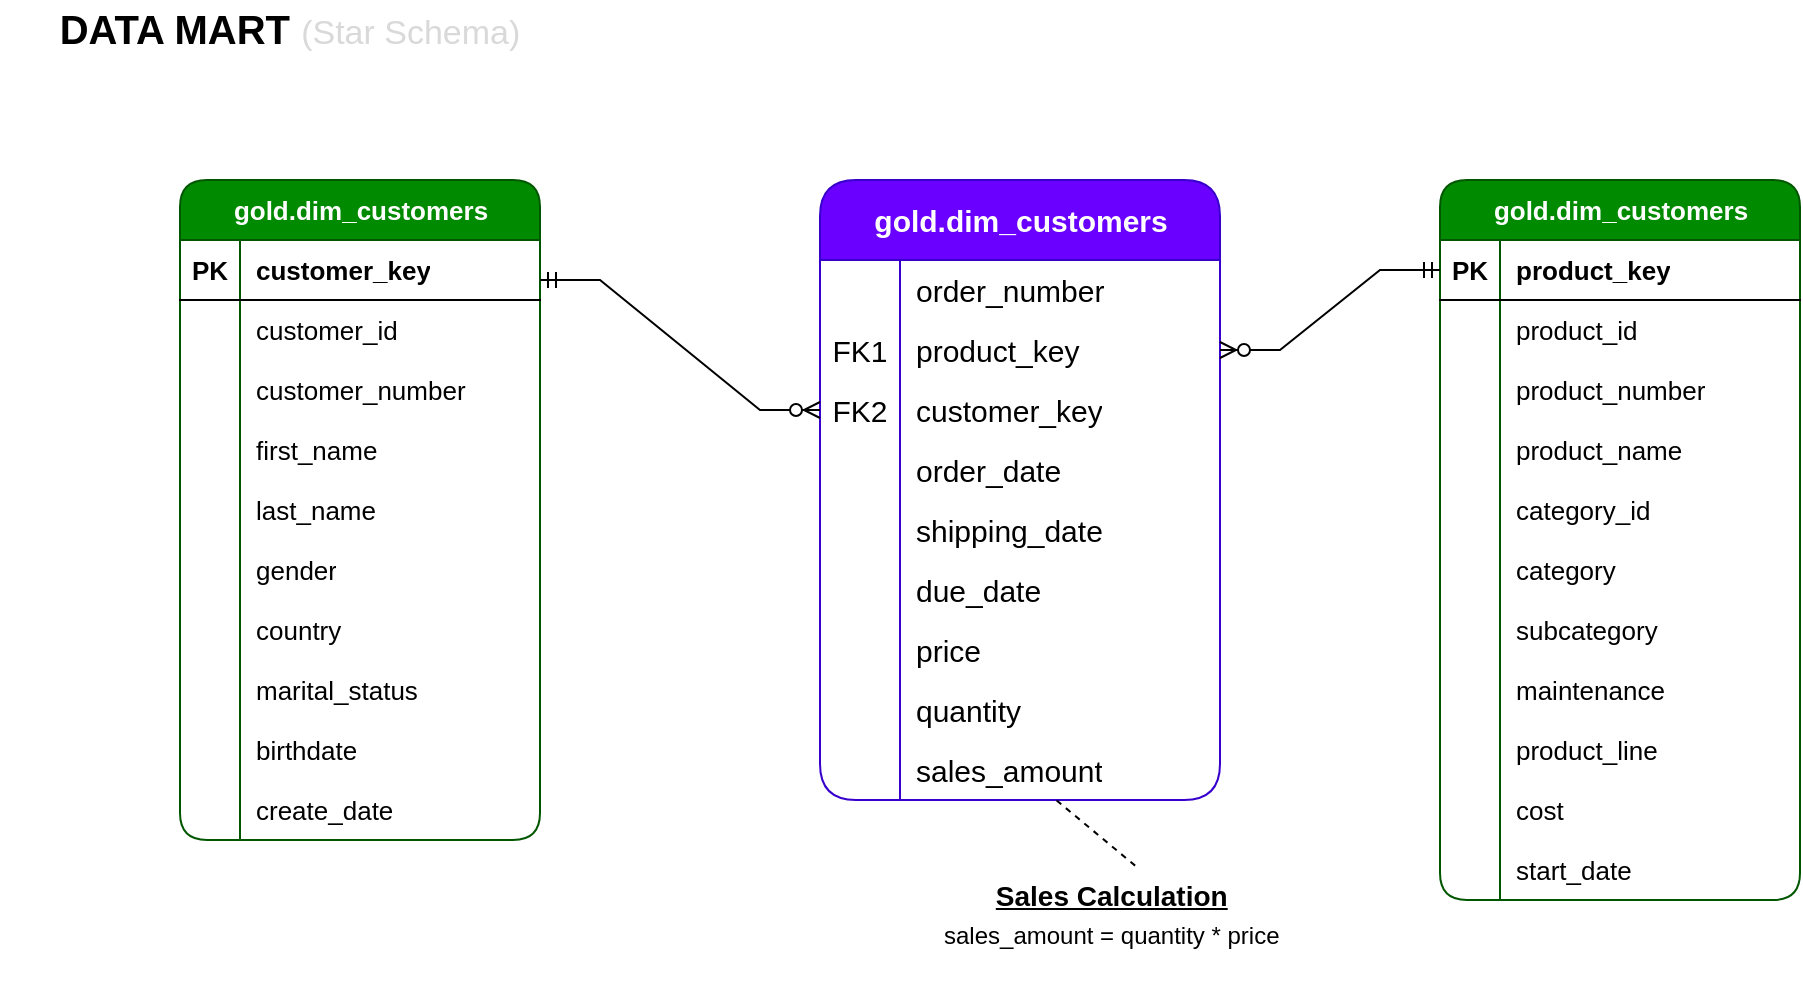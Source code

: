 <mxfile version="27.0.9">
  <diagram name="Page-1" id="4ltN1VghpsJPTCC3ybDX">
    <mxGraphModel dx="2142" dy="674" grid="1" gridSize="10" guides="1" tooltips="1" connect="1" arrows="1" fold="1" page="1" pageScale="1" pageWidth="1100" pageHeight="850" math="0" shadow="0">
      <root>
        <mxCell id="0" />
        <mxCell id="1" parent="0" />
        <mxCell id="SXMQUZWMTE6dqgUkusqa-2" value="&lt;b&gt;DATA MART&lt;/b&gt; &lt;font style=&quot;font-size: 17px; color: rgb(217, 217, 217);&quot;&gt;(Star Schema)&lt;/font&gt;" style="text;html=1;align=center;verticalAlign=middle;whiteSpace=wrap;rounded=0;fontSize=20;" vertex="1" parent="1">
          <mxGeometry x="-20" y="20" width="290" height="30" as="geometry" />
        </mxCell>
        <mxCell id="SXMQUZWMTE6dqgUkusqa-44" value="gold.dim_customers" style="shape=table;startSize=30;container=1;collapsible=1;childLayout=tableLayout;fixedRows=1;rowLines=0;fontStyle=1;align=center;resizeLast=1;html=1;rounded=1;shadow=0;fillColor=#008a00;fontColor=#ffffff;strokeColor=#005700;fontSize=13;" vertex="1" parent="1">
          <mxGeometry x="70" y="110" width="180" height="330" as="geometry" />
        </mxCell>
        <mxCell id="SXMQUZWMTE6dqgUkusqa-45" value="" style="shape=tableRow;horizontal=0;startSize=0;swimlaneHead=0;swimlaneBody=0;fillColor=none;collapsible=0;dropTarget=0;points=[[0,0.5],[1,0.5]];portConstraint=eastwest;top=0;left=0;right=0;bottom=1;fontSize=13;" vertex="1" parent="SXMQUZWMTE6dqgUkusqa-44">
          <mxGeometry y="30" width="180" height="30" as="geometry" />
        </mxCell>
        <mxCell id="SXMQUZWMTE6dqgUkusqa-46" value="PK" style="shape=partialRectangle;connectable=0;fillColor=none;top=0;left=0;bottom=0;right=0;fontStyle=1;overflow=hidden;whiteSpace=wrap;html=1;fontSize=13;" vertex="1" parent="SXMQUZWMTE6dqgUkusqa-45">
          <mxGeometry width="30" height="30" as="geometry">
            <mxRectangle width="30" height="30" as="alternateBounds" />
          </mxGeometry>
        </mxCell>
        <mxCell id="SXMQUZWMTE6dqgUkusqa-47" value="customer_key" style="shape=partialRectangle;connectable=0;fillColor=none;top=0;left=0;bottom=0;right=0;align=left;spacingLeft=6;fontStyle=1;overflow=hidden;whiteSpace=wrap;html=1;fontSize=13;" vertex="1" parent="SXMQUZWMTE6dqgUkusqa-45">
          <mxGeometry x="30" width="150" height="30" as="geometry">
            <mxRectangle width="150" height="30" as="alternateBounds" />
          </mxGeometry>
        </mxCell>
        <mxCell id="SXMQUZWMTE6dqgUkusqa-48" value="" style="shape=tableRow;horizontal=0;startSize=0;swimlaneHead=0;swimlaneBody=0;fillColor=none;collapsible=0;dropTarget=0;points=[[0,0.5],[1,0.5]];portConstraint=eastwest;top=0;left=0;right=0;bottom=0;fontSize=13;" vertex="1" parent="SXMQUZWMTE6dqgUkusqa-44">
          <mxGeometry y="60" width="180" height="30" as="geometry" />
        </mxCell>
        <mxCell id="SXMQUZWMTE6dqgUkusqa-49" value="" style="shape=partialRectangle;connectable=0;fillColor=none;top=0;left=0;bottom=0;right=0;editable=1;overflow=hidden;whiteSpace=wrap;html=1;fontSize=13;" vertex="1" parent="SXMQUZWMTE6dqgUkusqa-48">
          <mxGeometry width="30" height="30" as="geometry">
            <mxRectangle width="30" height="30" as="alternateBounds" />
          </mxGeometry>
        </mxCell>
        <mxCell id="SXMQUZWMTE6dqgUkusqa-50" value="customer_id" style="shape=partialRectangle;connectable=0;fillColor=none;top=0;left=0;bottom=0;right=0;align=left;spacingLeft=6;overflow=hidden;whiteSpace=wrap;html=1;fontSize=13;" vertex="1" parent="SXMQUZWMTE6dqgUkusqa-48">
          <mxGeometry x="30" width="150" height="30" as="geometry">
            <mxRectangle width="150" height="30" as="alternateBounds" />
          </mxGeometry>
        </mxCell>
        <mxCell id="SXMQUZWMTE6dqgUkusqa-51" value="" style="shape=tableRow;horizontal=0;startSize=0;swimlaneHead=0;swimlaneBody=0;fillColor=none;collapsible=0;dropTarget=0;points=[[0,0.5],[1,0.5]];portConstraint=eastwest;top=0;left=0;right=0;bottom=0;fontSize=13;" vertex="1" parent="SXMQUZWMTE6dqgUkusqa-44">
          <mxGeometry y="90" width="180" height="30" as="geometry" />
        </mxCell>
        <mxCell id="SXMQUZWMTE6dqgUkusqa-52" value="" style="shape=partialRectangle;connectable=0;fillColor=none;top=0;left=0;bottom=0;right=0;editable=1;overflow=hidden;whiteSpace=wrap;html=1;fontSize=13;" vertex="1" parent="SXMQUZWMTE6dqgUkusqa-51">
          <mxGeometry width="30" height="30" as="geometry">
            <mxRectangle width="30" height="30" as="alternateBounds" />
          </mxGeometry>
        </mxCell>
        <mxCell id="SXMQUZWMTE6dqgUkusqa-53" value="customer_number" style="shape=partialRectangle;connectable=0;fillColor=none;top=0;left=0;bottom=0;right=0;align=left;spacingLeft=6;overflow=hidden;whiteSpace=wrap;html=1;fontSize=13;" vertex="1" parent="SXMQUZWMTE6dqgUkusqa-51">
          <mxGeometry x="30" width="150" height="30" as="geometry">
            <mxRectangle width="150" height="30" as="alternateBounds" />
          </mxGeometry>
        </mxCell>
        <mxCell id="SXMQUZWMTE6dqgUkusqa-54" value="" style="shape=tableRow;horizontal=0;startSize=0;swimlaneHead=0;swimlaneBody=0;fillColor=none;collapsible=0;dropTarget=0;points=[[0,0.5],[1,0.5]];portConstraint=eastwest;top=0;left=0;right=0;bottom=0;fontSize=13;" vertex="1" parent="SXMQUZWMTE6dqgUkusqa-44">
          <mxGeometry y="120" width="180" height="30" as="geometry" />
        </mxCell>
        <mxCell id="SXMQUZWMTE6dqgUkusqa-55" value="" style="shape=partialRectangle;connectable=0;fillColor=none;top=0;left=0;bottom=0;right=0;editable=1;overflow=hidden;whiteSpace=wrap;html=1;fontSize=13;" vertex="1" parent="SXMQUZWMTE6dqgUkusqa-54">
          <mxGeometry width="30" height="30" as="geometry">
            <mxRectangle width="30" height="30" as="alternateBounds" />
          </mxGeometry>
        </mxCell>
        <mxCell id="SXMQUZWMTE6dqgUkusqa-56" value="first_name" style="shape=partialRectangle;connectable=0;fillColor=none;top=0;left=0;bottom=0;right=0;align=left;spacingLeft=6;overflow=hidden;whiteSpace=wrap;html=1;fontSize=13;" vertex="1" parent="SXMQUZWMTE6dqgUkusqa-54">
          <mxGeometry x="30" width="150" height="30" as="geometry">
            <mxRectangle width="150" height="30" as="alternateBounds" />
          </mxGeometry>
        </mxCell>
        <mxCell id="SXMQUZWMTE6dqgUkusqa-83" value="" style="shape=tableRow;horizontal=0;startSize=0;swimlaneHead=0;swimlaneBody=0;fillColor=none;collapsible=0;dropTarget=0;points=[[0,0.5],[1,0.5]];portConstraint=eastwest;top=0;left=0;right=0;bottom=0;fontSize=13;" vertex="1" parent="SXMQUZWMTE6dqgUkusqa-44">
          <mxGeometry y="150" width="180" height="30" as="geometry" />
        </mxCell>
        <mxCell id="SXMQUZWMTE6dqgUkusqa-84" value="" style="shape=partialRectangle;connectable=0;fillColor=none;top=0;left=0;bottom=0;right=0;editable=1;overflow=hidden;whiteSpace=wrap;html=1;fontSize=13;" vertex="1" parent="SXMQUZWMTE6dqgUkusqa-83">
          <mxGeometry width="30" height="30" as="geometry">
            <mxRectangle width="30" height="30" as="alternateBounds" />
          </mxGeometry>
        </mxCell>
        <mxCell id="SXMQUZWMTE6dqgUkusqa-85" value="last_name" style="shape=partialRectangle;connectable=0;fillColor=none;top=0;left=0;bottom=0;right=0;align=left;spacingLeft=6;overflow=hidden;whiteSpace=wrap;html=1;fontSize=13;" vertex="1" parent="SXMQUZWMTE6dqgUkusqa-83">
          <mxGeometry x="30" width="150" height="30" as="geometry">
            <mxRectangle width="150" height="30" as="alternateBounds" />
          </mxGeometry>
        </mxCell>
        <mxCell id="SXMQUZWMTE6dqgUkusqa-86" value="" style="shape=tableRow;horizontal=0;startSize=0;swimlaneHead=0;swimlaneBody=0;fillColor=none;collapsible=0;dropTarget=0;points=[[0,0.5],[1,0.5]];portConstraint=eastwest;top=0;left=0;right=0;bottom=0;fontSize=13;" vertex="1" parent="SXMQUZWMTE6dqgUkusqa-44">
          <mxGeometry y="180" width="180" height="30" as="geometry" />
        </mxCell>
        <mxCell id="SXMQUZWMTE6dqgUkusqa-87" value="" style="shape=partialRectangle;connectable=0;fillColor=none;top=0;left=0;bottom=0;right=0;editable=1;overflow=hidden;whiteSpace=wrap;html=1;fontSize=13;" vertex="1" parent="SXMQUZWMTE6dqgUkusqa-86">
          <mxGeometry width="30" height="30" as="geometry">
            <mxRectangle width="30" height="30" as="alternateBounds" />
          </mxGeometry>
        </mxCell>
        <mxCell id="SXMQUZWMTE6dqgUkusqa-88" value="gender" style="shape=partialRectangle;connectable=0;fillColor=none;top=0;left=0;bottom=0;right=0;align=left;spacingLeft=6;overflow=hidden;whiteSpace=wrap;html=1;fontSize=13;" vertex="1" parent="SXMQUZWMTE6dqgUkusqa-86">
          <mxGeometry x="30" width="150" height="30" as="geometry">
            <mxRectangle width="150" height="30" as="alternateBounds" />
          </mxGeometry>
        </mxCell>
        <mxCell id="SXMQUZWMTE6dqgUkusqa-89" value="" style="shape=tableRow;horizontal=0;startSize=0;swimlaneHead=0;swimlaneBody=0;fillColor=none;collapsible=0;dropTarget=0;points=[[0,0.5],[1,0.5]];portConstraint=eastwest;top=0;left=0;right=0;bottom=0;fontSize=13;" vertex="1" parent="SXMQUZWMTE6dqgUkusqa-44">
          <mxGeometry y="210" width="180" height="30" as="geometry" />
        </mxCell>
        <mxCell id="SXMQUZWMTE6dqgUkusqa-90" value="" style="shape=partialRectangle;connectable=0;fillColor=none;top=0;left=0;bottom=0;right=0;editable=1;overflow=hidden;whiteSpace=wrap;html=1;fontSize=13;" vertex="1" parent="SXMQUZWMTE6dqgUkusqa-89">
          <mxGeometry width="30" height="30" as="geometry">
            <mxRectangle width="30" height="30" as="alternateBounds" />
          </mxGeometry>
        </mxCell>
        <mxCell id="SXMQUZWMTE6dqgUkusqa-91" value="country" style="shape=partialRectangle;connectable=0;fillColor=none;top=0;left=0;bottom=0;right=0;align=left;spacingLeft=6;overflow=hidden;whiteSpace=wrap;html=1;fontSize=13;" vertex="1" parent="SXMQUZWMTE6dqgUkusqa-89">
          <mxGeometry x="30" width="150" height="30" as="geometry">
            <mxRectangle width="150" height="30" as="alternateBounds" />
          </mxGeometry>
        </mxCell>
        <mxCell id="SXMQUZWMTE6dqgUkusqa-92" value="" style="shape=tableRow;horizontal=0;startSize=0;swimlaneHead=0;swimlaneBody=0;fillColor=none;collapsible=0;dropTarget=0;points=[[0,0.5],[1,0.5]];portConstraint=eastwest;top=0;left=0;right=0;bottom=0;fontSize=13;" vertex="1" parent="SXMQUZWMTE6dqgUkusqa-44">
          <mxGeometry y="240" width="180" height="30" as="geometry" />
        </mxCell>
        <mxCell id="SXMQUZWMTE6dqgUkusqa-93" value="" style="shape=partialRectangle;connectable=0;fillColor=none;top=0;left=0;bottom=0;right=0;editable=1;overflow=hidden;whiteSpace=wrap;html=1;fontSize=13;" vertex="1" parent="SXMQUZWMTE6dqgUkusqa-92">
          <mxGeometry width="30" height="30" as="geometry">
            <mxRectangle width="30" height="30" as="alternateBounds" />
          </mxGeometry>
        </mxCell>
        <mxCell id="SXMQUZWMTE6dqgUkusqa-94" value="marital_status" style="shape=partialRectangle;connectable=0;fillColor=none;top=0;left=0;bottom=0;right=0;align=left;spacingLeft=6;overflow=hidden;whiteSpace=wrap;html=1;fontSize=13;" vertex="1" parent="SXMQUZWMTE6dqgUkusqa-92">
          <mxGeometry x="30" width="150" height="30" as="geometry">
            <mxRectangle width="150" height="30" as="alternateBounds" />
          </mxGeometry>
        </mxCell>
        <mxCell id="SXMQUZWMTE6dqgUkusqa-95" value="" style="shape=tableRow;horizontal=0;startSize=0;swimlaneHead=0;swimlaneBody=0;fillColor=none;collapsible=0;dropTarget=0;points=[[0,0.5],[1,0.5]];portConstraint=eastwest;top=0;left=0;right=0;bottom=0;fontSize=13;" vertex="1" parent="SXMQUZWMTE6dqgUkusqa-44">
          <mxGeometry y="270" width="180" height="30" as="geometry" />
        </mxCell>
        <mxCell id="SXMQUZWMTE6dqgUkusqa-96" value="" style="shape=partialRectangle;connectable=0;fillColor=none;top=0;left=0;bottom=0;right=0;editable=1;overflow=hidden;whiteSpace=wrap;html=1;fontSize=13;" vertex="1" parent="SXMQUZWMTE6dqgUkusqa-95">
          <mxGeometry width="30" height="30" as="geometry">
            <mxRectangle width="30" height="30" as="alternateBounds" />
          </mxGeometry>
        </mxCell>
        <mxCell id="SXMQUZWMTE6dqgUkusqa-97" value="birthdate" style="shape=partialRectangle;connectable=0;fillColor=none;top=0;left=0;bottom=0;right=0;align=left;spacingLeft=6;overflow=hidden;whiteSpace=wrap;html=1;fontSize=13;" vertex="1" parent="SXMQUZWMTE6dqgUkusqa-95">
          <mxGeometry x="30" width="150" height="30" as="geometry">
            <mxRectangle width="150" height="30" as="alternateBounds" />
          </mxGeometry>
        </mxCell>
        <mxCell id="SXMQUZWMTE6dqgUkusqa-98" value="" style="shape=tableRow;horizontal=0;startSize=0;swimlaneHead=0;swimlaneBody=0;fillColor=none;collapsible=0;dropTarget=0;points=[[0,0.5],[1,0.5]];portConstraint=eastwest;top=0;left=0;right=0;bottom=0;fontSize=13;" vertex="1" parent="SXMQUZWMTE6dqgUkusqa-44">
          <mxGeometry y="300" width="180" height="30" as="geometry" />
        </mxCell>
        <mxCell id="SXMQUZWMTE6dqgUkusqa-99" value="" style="shape=partialRectangle;connectable=0;fillColor=none;top=0;left=0;bottom=0;right=0;editable=1;overflow=hidden;whiteSpace=wrap;html=1;fontSize=13;" vertex="1" parent="SXMQUZWMTE6dqgUkusqa-98">
          <mxGeometry width="30" height="30" as="geometry">
            <mxRectangle width="30" height="30" as="alternateBounds" />
          </mxGeometry>
        </mxCell>
        <mxCell id="SXMQUZWMTE6dqgUkusqa-100" value="create_date" style="shape=partialRectangle;connectable=0;fillColor=none;top=0;left=0;bottom=0;right=0;align=left;spacingLeft=6;overflow=hidden;whiteSpace=wrap;html=1;fontSize=13;" vertex="1" parent="SXMQUZWMTE6dqgUkusqa-98">
          <mxGeometry x="30" width="150" height="30" as="geometry">
            <mxRectangle width="150" height="30" as="alternateBounds" />
          </mxGeometry>
        </mxCell>
        <mxCell id="SXMQUZWMTE6dqgUkusqa-135" value="gold.dim_customers" style="shape=table;startSize=40;container=1;collapsible=1;childLayout=tableLayout;fixedRows=1;rowLines=0;fontStyle=1;align=center;resizeLast=1;html=1;rounded=1;shadow=0;fillColor=#6a00ff;fontColor=#ffffff;strokeColor=#3700CC;fontSize=15;" vertex="1" parent="1">
          <mxGeometry x="390" y="110" width="200" height="310" as="geometry" />
        </mxCell>
        <mxCell id="SXMQUZWMTE6dqgUkusqa-139" value="" style="shape=tableRow;horizontal=0;startSize=0;swimlaneHead=0;swimlaneBody=0;fillColor=none;collapsible=0;dropTarget=0;points=[[0,0.5],[1,0.5]];portConstraint=eastwest;top=0;left=0;right=0;bottom=0;fontSize=15;" vertex="1" parent="SXMQUZWMTE6dqgUkusqa-135">
          <mxGeometry y="40" width="200" height="30" as="geometry" />
        </mxCell>
        <mxCell id="SXMQUZWMTE6dqgUkusqa-140" value="" style="shape=partialRectangle;connectable=0;fillColor=none;top=0;left=0;bottom=0;right=0;editable=1;overflow=hidden;whiteSpace=wrap;html=1;fontSize=15;" vertex="1" parent="SXMQUZWMTE6dqgUkusqa-139">
          <mxGeometry width="40" height="30" as="geometry">
            <mxRectangle width="40" height="30" as="alternateBounds" />
          </mxGeometry>
        </mxCell>
        <mxCell id="SXMQUZWMTE6dqgUkusqa-141" value="order_number" style="shape=partialRectangle;connectable=0;fillColor=none;top=0;left=0;bottom=0;right=0;align=left;spacingLeft=6;overflow=hidden;whiteSpace=wrap;html=1;fontSize=15;" vertex="1" parent="SXMQUZWMTE6dqgUkusqa-139">
          <mxGeometry x="40" width="160" height="30" as="geometry">
            <mxRectangle width="160" height="30" as="alternateBounds" />
          </mxGeometry>
        </mxCell>
        <mxCell id="SXMQUZWMTE6dqgUkusqa-142" value="" style="shape=tableRow;horizontal=0;startSize=0;swimlaneHead=0;swimlaneBody=0;fillColor=none;collapsible=0;dropTarget=0;points=[[0,0.5],[1,0.5]];portConstraint=eastwest;top=0;left=0;right=0;bottom=0;fontSize=15;" vertex="1" parent="SXMQUZWMTE6dqgUkusqa-135">
          <mxGeometry y="70" width="200" height="30" as="geometry" />
        </mxCell>
        <mxCell id="SXMQUZWMTE6dqgUkusqa-143" value="FK1" style="shape=partialRectangle;connectable=0;fillColor=none;top=0;left=0;bottom=0;right=0;editable=1;overflow=hidden;whiteSpace=wrap;html=1;fontSize=15;" vertex="1" parent="SXMQUZWMTE6dqgUkusqa-142">
          <mxGeometry width="40" height="30" as="geometry">
            <mxRectangle width="40" height="30" as="alternateBounds" />
          </mxGeometry>
        </mxCell>
        <mxCell id="SXMQUZWMTE6dqgUkusqa-144" value="product_key" style="shape=partialRectangle;connectable=0;fillColor=none;top=0;left=0;bottom=0;right=0;align=left;spacingLeft=6;overflow=hidden;whiteSpace=wrap;html=1;fontSize=15;" vertex="1" parent="SXMQUZWMTE6dqgUkusqa-142">
          <mxGeometry x="40" width="160" height="30" as="geometry">
            <mxRectangle width="160" height="30" as="alternateBounds" />
          </mxGeometry>
        </mxCell>
        <mxCell id="SXMQUZWMTE6dqgUkusqa-145" value="" style="shape=tableRow;horizontal=0;startSize=0;swimlaneHead=0;swimlaneBody=0;fillColor=none;collapsible=0;dropTarget=0;points=[[0,0.5],[1,0.5]];portConstraint=eastwest;top=0;left=0;right=0;bottom=0;fontSize=15;" vertex="1" parent="SXMQUZWMTE6dqgUkusqa-135">
          <mxGeometry y="100" width="200" height="30" as="geometry" />
        </mxCell>
        <mxCell id="SXMQUZWMTE6dqgUkusqa-146" value="FK2" style="shape=partialRectangle;connectable=0;fillColor=none;top=0;left=0;bottom=0;right=0;editable=1;overflow=hidden;whiteSpace=wrap;html=1;fontSize=15;" vertex="1" parent="SXMQUZWMTE6dqgUkusqa-145">
          <mxGeometry width="40" height="30" as="geometry">
            <mxRectangle width="40" height="30" as="alternateBounds" />
          </mxGeometry>
        </mxCell>
        <mxCell id="SXMQUZWMTE6dqgUkusqa-147" value="customer_key" style="shape=partialRectangle;connectable=0;fillColor=none;top=0;left=0;bottom=0;right=0;align=left;spacingLeft=6;overflow=hidden;whiteSpace=wrap;html=1;fontSize=15;" vertex="1" parent="SXMQUZWMTE6dqgUkusqa-145">
          <mxGeometry x="40" width="160" height="30" as="geometry">
            <mxRectangle width="160" height="30" as="alternateBounds" />
          </mxGeometry>
        </mxCell>
        <mxCell id="SXMQUZWMTE6dqgUkusqa-148" value="" style="shape=tableRow;horizontal=0;startSize=0;swimlaneHead=0;swimlaneBody=0;fillColor=none;collapsible=0;dropTarget=0;points=[[0,0.5],[1,0.5]];portConstraint=eastwest;top=0;left=0;right=0;bottom=0;fontSize=15;" vertex="1" parent="SXMQUZWMTE6dqgUkusqa-135">
          <mxGeometry y="130" width="200" height="30" as="geometry" />
        </mxCell>
        <mxCell id="SXMQUZWMTE6dqgUkusqa-149" value="" style="shape=partialRectangle;connectable=0;fillColor=none;top=0;left=0;bottom=0;right=0;editable=1;overflow=hidden;whiteSpace=wrap;html=1;fontSize=15;" vertex="1" parent="SXMQUZWMTE6dqgUkusqa-148">
          <mxGeometry width="40" height="30" as="geometry">
            <mxRectangle width="40" height="30" as="alternateBounds" />
          </mxGeometry>
        </mxCell>
        <mxCell id="SXMQUZWMTE6dqgUkusqa-150" value="order_date" style="shape=partialRectangle;connectable=0;fillColor=none;top=0;left=0;bottom=0;right=0;align=left;spacingLeft=6;overflow=hidden;whiteSpace=wrap;html=1;fontSize=15;" vertex="1" parent="SXMQUZWMTE6dqgUkusqa-148">
          <mxGeometry x="40" width="160" height="30" as="geometry">
            <mxRectangle width="160" height="30" as="alternateBounds" />
          </mxGeometry>
        </mxCell>
        <mxCell id="SXMQUZWMTE6dqgUkusqa-151" value="" style="shape=tableRow;horizontal=0;startSize=0;swimlaneHead=0;swimlaneBody=0;fillColor=none;collapsible=0;dropTarget=0;points=[[0,0.5],[1,0.5]];portConstraint=eastwest;top=0;left=0;right=0;bottom=0;fontSize=15;" vertex="1" parent="SXMQUZWMTE6dqgUkusqa-135">
          <mxGeometry y="160" width="200" height="30" as="geometry" />
        </mxCell>
        <mxCell id="SXMQUZWMTE6dqgUkusqa-152" value="" style="shape=partialRectangle;connectable=0;fillColor=none;top=0;left=0;bottom=0;right=0;editable=1;overflow=hidden;whiteSpace=wrap;html=1;fontSize=15;" vertex="1" parent="SXMQUZWMTE6dqgUkusqa-151">
          <mxGeometry width="40" height="30" as="geometry">
            <mxRectangle width="40" height="30" as="alternateBounds" />
          </mxGeometry>
        </mxCell>
        <mxCell id="SXMQUZWMTE6dqgUkusqa-153" value="shipping_date" style="shape=partialRectangle;connectable=0;fillColor=none;top=0;left=0;bottom=0;right=0;align=left;spacingLeft=6;overflow=hidden;whiteSpace=wrap;html=1;fontSize=15;" vertex="1" parent="SXMQUZWMTE6dqgUkusqa-151">
          <mxGeometry x="40" width="160" height="30" as="geometry">
            <mxRectangle width="160" height="30" as="alternateBounds" />
          </mxGeometry>
        </mxCell>
        <mxCell id="SXMQUZWMTE6dqgUkusqa-154" value="" style="shape=tableRow;horizontal=0;startSize=0;swimlaneHead=0;swimlaneBody=0;fillColor=none;collapsible=0;dropTarget=0;points=[[0,0.5],[1,0.5]];portConstraint=eastwest;top=0;left=0;right=0;bottom=0;fontSize=15;" vertex="1" parent="SXMQUZWMTE6dqgUkusqa-135">
          <mxGeometry y="190" width="200" height="30" as="geometry" />
        </mxCell>
        <mxCell id="SXMQUZWMTE6dqgUkusqa-155" value="" style="shape=partialRectangle;connectable=0;fillColor=none;top=0;left=0;bottom=0;right=0;editable=1;overflow=hidden;whiteSpace=wrap;html=1;fontSize=15;" vertex="1" parent="SXMQUZWMTE6dqgUkusqa-154">
          <mxGeometry width="40" height="30" as="geometry">
            <mxRectangle width="40" height="30" as="alternateBounds" />
          </mxGeometry>
        </mxCell>
        <mxCell id="SXMQUZWMTE6dqgUkusqa-156" value="due_date" style="shape=partialRectangle;connectable=0;fillColor=none;top=0;left=0;bottom=0;right=0;align=left;spacingLeft=6;overflow=hidden;whiteSpace=wrap;html=1;fontSize=15;" vertex="1" parent="SXMQUZWMTE6dqgUkusqa-154">
          <mxGeometry x="40" width="160" height="30" as="geometry">
            <mxRectangle width="160" height="30" as="alternateBounds" />
          </mxGeometry>
        </mxCell>
        <mxCell id="SXMQUZWMTE6dqgUkusqa-157" value="" style="shape=tableRow;horizontal=0;startSize=0;swimlaneHead=0;swimlaneBody=0;fillColor=none;collapsible=0;dropTarget=0;points=[[0,0.5],[1,0.5]];portConstraint=eastwest;top=0;left=0;right=0;bottom=0;fontSize=15;" vertex="1" parent="SXMQUZWMTE6dqgUkusqa-135">
          <mxGeometry y="220" width="200" height="30" as="geometry" />
        </mxCell>
        <mxCell id="SXMQUZWMTE6dqgUkusqa-158" value="" style="shape=partialRectangle;connectable=0;fillColor=none;top=0;left=0;bottom=0;right=0;editable=1;overflow=hidden;whiteSpace=wrap;html=1;fontSize=15;" vertex="1" parent="SXMQUZWMTE6dqgUkusqa-157">
          <mxGeometry width="40" height="30" as="geometry">
            <mxRectangle width="40" height="30" as="alternateBounds" />
          </mxGeometry>
        </mxCell>
        <mxCell id="SXMQUZWMTE6dqgUkusqa-159" value="price" style="shape=partialRectangle;connectable=0;fillColor=none;top=0;left=0;bottom=0;right=0;align=left;spacingLeft=6;overflow=hidden;whiteSpace=wrap;html=1;fontSize=15;" vertex="1" parent="SXMQUZWMTE6dqgUkusqa-157">
          <mxGeometry x="40" width="160" height="30" as="geometry">
            <mxRectangle width="160" height="30" as="alternateBounds" />
          </mxGeometry>
        </mxCell>
        <mxCell id="SXMQUZWMTE6dqgUkusqa-160" value="" style="shape=tableRow;horizontal=0;startSize=0;swimlaneHead=0;swimlaneBody=0;fillColor=none;collapsible=0;dropTarget=0;points=[[0,0.5],[1,0.5]];portConstraint=eastwest;top=0;left=0;right=0;bottom=0;fontSize=15;" vertex="1" parent="SXMQUZWMTE6dqgUkusqa-135">
          <mxGeometry y="250" width="200" height="30" as="geometry" />
        </mxCell>
        <mxCell id="SXMQUZWMTE6dqgUkusqa-161" value="" style="shape=partialRectangle;connectable=0;fillColor=none;top=0;left=0;bottom=0;right=0;editable=1;overflow=hidden;whiteSpace=wrap;html=1;fontSize=15;" vertex="1" parent="SXMQUZWMTE6dqgUkusqa-160">
          <mxGeometry width="40" height="30" as="geometry">
            <mxRectangle width="40" height="30" as="alternateBounds" />
          </mxGeometry>
        </mxCell>
        <mxCell id="SXMQUZWMTE6dqgUkusqa-162" value="quantity" style="shape=partialRectangle;connectable=0;fillColor=none;top=0;left=0;bottom=0;right=0;align=left;spacingLeft=6;overflow=hidden;whiteSpace=wrap;html=1;fontSize=15;" vertex="1" parent="SXMQUZWMTE6dqgUkusqa-160">
          <mxGeometry x="40" width="160" height="30" as="geometry">
            <mxRectangle width="160" height="30" as="alternateBounds" />
          </mxGeometry>
        </mxCell>
        <mxCell id="SXMQUZWMTE6dqgUkusqa-163" value="" style="shape=tableRow;horizontal=0;startSize=0;swimlaneHead=0;swimlaneBody=0;fillColor=none;collapsible=0;dropTarget=0;points=[[0,0.5],[1,0.5]];portConstraint=eastwest;top=0;left=0;right=0;bottom=0;fontSize=15;" vertex="1" parent="SXMQUZWMTE6dqgUkusqa-135">
          <mxGeometry y="280" width="200" height="30" as="geometry" />
        </mxCell>
        <mxCell id="SXMQUZWMTE6dqgUkusqa-164" value="" style="shape=partialRectangle;connectable=0;fillColor=none;top=0;left=0;bottom=0;right=0;editable=1;overflow=hidden;whiteSpace=wrap;html=1;fontSize=15;" vertex="1" parent="SXMQUZWMTE6dqgUkusqa-163">
          <mxGeometry width="40" height="30" as="geometry">
            <mxRectangle width="40" height="30" as="alternateBounds" />
          </mxGeometry>
        </mxCell>
        <mxCell id="SXMQUZWMTE6dqgUkusqa-165" value="sales_amount" style="shape=partialRectangle;connectable=0;fillColor=none;top=0;left=0;bottom=0;right=0;align=left;spacingLeft=6;overflow=hidden;whiteSpace=wrap;html=1;fontSize=15;" vertex="1" parent="SXMQUZWMTE6dqgUkusqa-163">
          <mxGeometry x="40" width="160" height="30" as="geometry">
            <mxRectangle width="160" height="30" as="alternateBounds" />
          </mxGeometry>
        </mxCell>
        <mxCell id="SXMQUZWMTE6dqgUkusqa-101" value="gold.dim_customers" style="shape=table;startSize=30;container=1;collapsible=1;childLayout=tableLayout;fixedRows=1;rowLines=0;fontStyle=1;align=center;resizeLast=1;html=1;rounded=1;shadow=0;fillColor=#008a00;fontColor=#ffffff;strokeColor=#005700;fontSize=13;" vertex="1" parent="1">
          <mxGeometry x="700" y="110" width="180" height="360" as="geometry" />
        </mxCell>
        <mxCell id="SXMQUZWMTE6dqgUkusqa-102" value="" style="shape=tableRow;horizontal=0;startSize=0;swimlaneHead=0;swimlaneBody=0;fillColor=none;collapsible=0;dropTarget=0;points=[[0,0.5],[1,0.5]];portConstraint=eastwest;top=0;left=0;right=0;bottom=1;fontSize=13;" vertex="1" parent="SXMQUZWMTE6dqgUkusqa-101">
          <mxGeometry y="30" width="180" height="30" as="geometry" />
        </mxCell>
        <mxCell id="SXMQUZWMTE6dqgUkusqa-103" value="PK" style="shape=partialRectangle;connectable=0;fillColor=none;top=0;left=0;bottom=0;right=0;fontStyle=1;overflow=hidden;whiteSpace=wrap;html=1;fontSize=13;" vertex="1" parent="SXMQUZWMTE6dqgUkusqa-102">
          <mxGeometry width="30" height="30" as="geometry">
            <mxRectangle width="30" height="30" as="alternateBounds" />
          </mxGeometry>
        </mxCell>
        <mxCell id="SXMQUZWMTE6dqgUkusqa-104" value="product_key" style="shape=partialRectangle;connectable=0;fillColor=none;top=0;left=0;bottom=0;right=0;align=left;spacingLeft=6;fontStyle=1;overflow=hidden;whiteSpace=wrap;html=1;fontSize=13;" vertex="1" parent="SXMQUZWMTE6dqgUkusqa-102">
          <mxGeometry x="30" width="150" height="30" as="geometry">
            <mxRectangle width="150" height="30" as="alternateBounds" />
          </mxGeometry>
        </mxCell>
        <mxCell id="SXMQUZWMTE6dqgUkusqa-105" value="" style="shape=tableRow;horizontal=0;startSize=0;swimlaneHead=0;swimlaneBody=0;fillColor=none;collapsible=0;dropTarget=0;points=[[0,0.5],[1,0.5]];portConstraint=eastwest;top=0;left=0;right=0;bottom=0;fontSize=13;" vertex="1" parent="SXMQUZWMTE6dqgUkusqa-101">
          <mxGeometry y="60" width="180" height="30" as="geometry" />
        </mxCell>
        <mxCell id="SXMQUZWMTE6dqgUkusqa-106" value="" style="shape=partialRectangle;connectable=0;fillColor=none;top=0;left=0;bottom=0;right=0;editable=1;overflow=hidden;whiteSpace=wrap;html=1;fontSize=13;" vertex="1" parent="SXMQUZWMTE6dqgUkusqa-105">
          <mxGeometry width="30" height="30" as="geometry">
            <mxRectangle width="30" height="30" as="alternateBounds" />
          </mxGeometry>
        </mxCell>
        <mxCell id="SXMQUZWMTE6dqgUkusqa-107" value="product_id" style="shape=partialRectangle;connectable=0;fillColor=none;top=0;left=0;bottom=0;right=0;align=left;spacingLeft=6;overflow=hidden;whiteSpace=wrap;html=1;fontSize=13;" vertex="1" parent="SXMQUZWMTE6dqgUkusqa-105">
          <mxGeometry x="30" width="150" height="30" as="geometry">
            <mxRectangle width="150" height="30" as="alternateBounds" />
          </mxGeometry>
        </mxCell>
        <mxCell id="SXMQUZWMTE6dqgUkusqa-108" value="" style="shape=tableRow;horizontal=0;startSize=0;swimlaneHead=0;swimlaneBody=0;fillColor=none;collapsible=0;dropTarget=0;points=[[0,0.5],[1,0.5]];portConstraint=eastwest;top=0;left=0;right=0;bottom=0;fontSize=13;" vertex="1" parent="SXMQUZWMTE6dqgUkusqa-101">
          <mxGeometry y="90" width="180" height="30" as="geometry" />
        </mxCell>
        <mxCell id="SXMQUZWMTE6dqgUkusqa-109" value="" style="shape=partialRectangle;connectable=0;fillColor=none;top=0;left=0;bottom=0;right=0;editable=1;overflow=hidden;whiteSpace=wrap;html=1;fontSize=13;" vertex="1" parent="SXMQUZWMTE6dqgUkusqa-108">
          <mxGeometry width="30" height="30" as="geometry">
            <mxRectangle width="30" height="30" as="alternateBounds" />
          </mxGeometry>
        </mxCell>
        <mxCell id="SXMQUZWMTE6dqgUkusqa-110" value="product_number" style="shape=partialRectangle;connectable=0;fillColor=none;top=0;left=0;bottom=0;right=0;align=left;spacingLeft=6;overflow=hidden;whiteSpace=wrap;html=1;fontSize=13;" vertex="1" parent="SXMQUZWMTE6dqgUkusqa-108">
          <mxGeometry x="30" width="150" height="30" as="geometry">
            <mxRectangle width="150" height="30" as="alternateBounds" />
          </mxGeometry>
        </mxCell>
        <mxCell id="SXMQUZWMTE6dqgUkusqa-111" value="" style="shape=tableRow;horizontal=0;startSize=0;swimlaneHead=0;swimlaneBody=0;fillColor=none;collapsible=0;dropTarget=0;points=[[0,0.5],[1,0.5]];portConstraint=eastwest;top=0;left=0;right=0;bottom=0;fontSize=13;" vertex="1" parent="SXMQUZWMTE6dqgUkusqa-101">
          <mxGeometry y="120" width="180" height="30" as="geometry" />
        </mxCell>
        <mxCell id="SXMQUZWMTE6dqgUkusqa-112" value="" style="shape=partialRectangle;connectable=0;fillColor=none;top=0;left=0;bottom=0;right=0;editable=1;overflow=hidden;whiteSpace=wrap;html=1;fontSize=13;" vertex="1" parent="SXMQUZWMTE6dqgUkusqa-111">
          <mxGeometry width="30" height="30" as="geometry">
            <mxRectangle width="30" height="30" as="alternateBounds" />
          </mxGeometry>
        </mxCell>
        <mxCell id="SXMQUZWMTE6dqgUkusqa-113" value="product_name" style="shape=partialRectangle;connectable=0;fillColor=none;top=0;left=0;bottom=0;right=0;align=left;spacingLeft=6;overflow=hidden;whiteSpace=wrap;html=1;fontSize=13;" vertex="1" parent="SXMQUZWMTE6dqgUkusqa-111">
          <mxGeometry x="30" width="150" height="30" as="geometry">
            <mxRectangle width="150" height="30" as="alternateBounds" />
          </mxGeometry>
        </mxCell>
        <mxCell id="SXMQUZWMTE6dqgUkusqa-114" value="" style="shape=tableRow;horizontal=0;startSize=0;swimlaneHead=0;swimlaneBody=0;fillColor=none;collapsible=0;dropTarget=0;points=[[0,0.5],[1,0.5]];portConstraint=eastwest;top=0;left=0;right=0;bottom=0;fontSize=13;" vertex="1" parent="SXMQUZWMTE6dqgUkusqa-101">
          <mxGeometry y="150" width="180" height="30" as="geometry" />
        </mxCell>
        <mxCell id="SXMQUZWMTE6dqgUkusqa-115" value="" style="shape=partialRectangle;connectable=0;fillColor=none;top=0;left=0;bottom=0;right=0;editable=1;overflow=hidden;whiteSpace=wrap;html=1;fontSize=13;" vertex="1" parent="SXMQUZWMTE6dqgUkusqa-114">
          <mxGeometry width="30" height="30" as="geometry">
            <mxRectangle width="30" height="30" as="alternateBounds" />
          </mxGeometry>
        </mxCell>
        <mxCell id="SXMQUZWMTE6dqgUkusqa-116" value="category_id" style="shape=partialRectangle;connectable=0;fillColor=none;top=0;left=0;bottom=0;right=0;align=left;spacingLeft=6;overflow=hidden;whiteSpace=wrap;html=1;fontSize=13;" vertex="1" parent="SXMQUZWMTE6dqgUkusqa-114">
          <mxGeometry x="30" width="150" height="30" as="geometry">
            <mxRectangle width="150" height="30" as="alternateBounds" />
          </mxGeometry>
        </mxCell>
        <mxCell id="SXMQUZWMTE6dqgUkusqa-117" value="" style="shape=tableRow;horizontal=0;startSize=0;swimlaneHead=0;swimlaneBody=0;fillColor=none;collapsible=0;dropTarget=0;points=[[0,0.5],[1,0.5]];portConstraint=eastwest;top=0;left=0;right=0;bottom=0;fontSize=13;" vertex="1" parent="SXMQUZWMTE6dqgUkusqa-101">
          <mxGeometry y="180" width="180" height="30" as="geometry" />
        </mxCell>
        <mxCell id="SXMQUZWMTE6dqgUkusqa-118" value="" style="shape=partialRectangle;connectable=0;fillColor=none;top=0;left=0;bottom=0;right=0;editable=1;overflow=hidden;whiteSpace=wrap;html=1;fontSize=13;" vertex="1" parent="SXMQUZWMTE6dqgUkusqa-117">
          <mxGeometry width="30" height="30" as="geometry">
            <mxRectangle width="30" height="30" as="alternateBounds" />
          </mxGeometry>
        </mxCell>
        <mxCell id="SXMQUZWMTE6dqgUkusqa-119" value="category" style="shape=partialRectangle;connectable=0;fillColor=none;top=0;left=0;bottom=0;right=0;align=left;spacingLeft=6;overflow=hidden;whiteSpace=wrap;html=1;fontSize=13;" vertex="1" parent="SXMQUZWMTE6dqgUkusqa-117">
          <mxGeometry x="30" width="150" height="30" as="geometry">
            <mxRectangle width="150" height="30" as="alternateBounds" />
          </mxGeometry>
        </mxCell>
        <mxCell id="SXMQUZWMTE6dqgUkusqa-120" value="" style="shape=tableRow;horizontal=0;startSize=0;swimlaneHead=0;swimlaneBody=0;fillColor=none;collapsible=0;dropTarget=0;points=[[0,0.5],[1,0.5]];portConstraint=eastwest;top=0;left=0;right=0;bottom=0;fontSize=13;" vertex="1" parent="SXMQUZWMTE6dqgUkusqa-101">
          <mxGeometry y="210" width="180" height="30" as="geometry" />
        </mxCell>
        <mxCell id="SXMQUZWMTE6dqgUkusqa-121" value="" style="shape=partialRectangle;connectable=0;fillColor=none;top=0;left=0;bottom=0;right=0;editable=1;overflow=hidden;whiteSpace=wrap;html=1;fontSize=13;" vertex="1" parent="SXMQUZWMTE6dqgUkusqa-120">
          <mxGeometry width="30" height="30" as="geometry">
            <mxRectangle width="30" height="30" as="alternateBounds" />
          </mxGeometry>
        </mxCell>
        <mxCell id="SXMQUZWMTE6dqgUkusqa-122" value="subcategory" style="shape=partialRectangle;connectable=0;fillColor=none;top=0;left=0;bottom=0;right=0;align=left;spacingLeft=6;overflow=hidden;whiteSpace=wrap;html=1;fontSize=13;" vertex="1" parent="SXMQUZWMTE6dqgUkusqa-120">
          <mxGeometry x="30" width="150" height="30" as="geometry">
            <mxRectangle width="150" height="30" as="alternateBounds" />
          </mxGeometry>
        </mxCell>
        <mxCell id="SXMQUZWMTE6dqgUkusqa-123" value="" style="shape=tableRow;horizontal=0;startSize=0;swimlaneHead=0;swimlaneBody=0;fillColor=none;collapsible=0;dropTarget=0;points=[[0,0.5],[1,0.5]];portConstraint=eastwest;top=0;left=0;right=0;bottom=0;fontSize=13;" vertex="1" parent="SXMQUZWMTE6dqgUkusqa-101">
          <mxGeometry y="240" width="180" height="30" as="geometry" />
        </mxCell>
        <mxCell id="SXMQUZWMTE6dqgUkusqa-124" value="" style="shape=partialRectangle;connectable=0;fillColor=none;top=0;left=0;bottom=0;right=0;editable=1;overflow=hidden;whiteSpace=wrap;html=1;fontSize=13;" vertex="1" parent="SXMQUZWMTE6dqgUkusqa-123">
          <mxGeometry width="30" height="30" as="geometry">
            <mxRectangle width="30" height="30" as="alternateBounds" />
          </mxGeometry>
        </mxCell>
        <mxCell id="SXMQUZWMTE6dqgUkusqa-125" value="maintenance" style="shape=partialRectangle;connectable=0;fillColor=none;top=0;left=0;bottom=0;right=0;align=left;spacingLeft=6;overflow=hidden;whiteSpace=wrap;html=1;fontSize=13;" vertex="1" parent="SXMQUZWMTE6dqgUkusqa-123">
          <mxGeometry x="30" width="150" height="30" as="geometry">
            <mxRectangle width="150" height="30" as="alternateBounds" />
          </mxGeometry>
        </mxCell>
        <mxCell id="SXMQUZWMTE6dqgUkusqa-126" value="" style="shape=tableRow;horizontal=0;startSize=0;swimlaneHead=0;swimlaneBody=0;fillColor=none;collapsible=0;dropTarget=0;points=[[0,0.5],[1,0.5]];portConstraint=eastwest;top=0;left=0;right=0;bottom=0;fontSize=13;" vertex="1" parent="SXMQUZWMTE6dqgUkusqa-101">
          <mxGeometry y="270" width="180" height="30" as="geometry" />
        </mxCell>
        <mxCell id="SXMQUZWMTE6dqgUkusqa-127" value="" style="shape=partialRectangle;connectable=0;fillColor=none;top=0;left=0;bottom=0;right=0;editable=1;overflow=hidden;whiteSpace=wrap;html=1;fontSize=13;" vertex="1" parent="SXMQUZWMTE6dqgUkusqa-126">
          <mxGeometry width="30" height="30" as="geometry">
            <mxRectangle width="30" height="30" as="alternateBounds" />
          </mxGeometry>
        </mxCell>
        <mxCell id="SXMQUZWMTE6dqgUkusqa-128" value="product_line" style="shape=partialRectangle;connectable=0;fillColor=none;top=0;left=0;bottom=0;right=0;align=left;spacingLeft=6;overflow=hidden;whiteSpace=wrap;html=1;fontSize=13;" vertex="1" parent="SXMQUZWMTE6dqgUkusqa-126">
          <mxGeometry x="30" width="150" height="30" as="geometry">
            <mxRectangle width="150" height="30" as="alternateBounds" />
          </mxGeometry>
        </mxCell>
        <mxCell id="SXMQUZWMTE6dqgUkusqa-129" value="" style="shape=tableRow;horizontal=0;startSize=0;swimlaneHead=0;swimlaneBody=0;fillColor=none;collapsible=0;dropTarget=0;points=[[0,0.5],[1,0.5]];portConstraint=eastwest;top=0;left=0;right=0;bottom=0;fontSize=13;" vertex="1" parent="SXMQUZWMTE6dqgUkusqa-101">
          <mxGeometry y="300" width="180" height="30" as="geometry" />
        </mxCell>
        <mxCell id="SXMQUZWMTE6dqgUkusqa-130" value="" style="shape=partialRectangle;connectable=0;fillColor=none;top=0;left=0;bottom=0;right=0;editable=1;overflow=hidden;whiteSpace=wrap;html=1;fontSize=13;" vertex="1" parent="SXMQUZWMTE6dqgUkusqa-129">
          <mxGeometry width="30" height="30" as="geometry">
            <mxRectangle width="30" height="30" as="alternateBounds" />
          </mxGeometry>
        </mxCell>
        <mxCell id="SXMQUZWMTE6dqgUkusqa-131" value="cost" style="shape=partialRectangle;connectable=0;fillColor=none;top=0;left=0;bottom=0;right=0;align=left;spacingLeft=6;overflow=hidden;whiteSpace=wrap;html=1;fontSize=13;" vertex="1" parent="SXMQUZWMTE6dqgUkusqa-129">
          <mxGeometry x="30" width="150" height="30" as="geometry">
            <mxRectangle width="150" height="30" as="alternateBounds" />
          </mxGeometry>
        </mxCell>
        <mxCell id="SXMQUZWMTE6dqgUkusqa-132" value="" style="shape=tableRow;horizontal=0;startSize=0;swimlaneHead=0;swimlaneBody=0;fillColor=none;collapsible=0;dropTarget=0;points=[[0,0.5],[1,0.5]];portConstraint=eastwest;top=0;left=0;right=0;bottom=0;fontSize=13;" vertex="1" parent="SXMQUZWMTE6dqgUkusqa-101">
          <mxGeometry y="330" width="180" height="30" as="geometry" />
        </mxCell>
        <mxCell id="SXMQUZWMTE6dqgUkusqa-133" value="" style="shape=partialRectangle;connectable=0;fillColor=none;top=0;left=0;bottom=0;right=0;editable=1;overflow=hidden;whiteSpace=wrap;html=1;fontSize=13;" vertex="1" parent="SXMQUZWMTE6dqgUkusqa-132">
          <mxGeometry width="30" height="30" as="geometry">
            <mxRectangle width="30" height="30" as="alternateBounds" />
          </mxGeometry>
        </mxCell>
        <mxCell id="SXMQUZWMTE6dqgUkusqa-134" value="start_date" style="shape=partialRectangle;connectable=0;fillColor=none;top=0;left=0;bottom=0;right=0;align=left;spacingLeft=6;overflow=hidden;whiteSpace=wrap;html=1;fontSize=13;" vertex="1" parent="SXMQUZWMTE6dqgUkusqa-132">
          <mxGeometry x="30" width="150" height="30" as="geometry">
            <mxRectangle width="150" height="30" as="alternateBounds" />
          </mxGeometry>
        </mxCell>
        <mxCell id="SXMQUZWMTE6dqgUkusqa-166" value="" style="edgeStyle=entityRelationEdgeStyle;fontSize=12;html=1;endArrow=ERzeroToMany;startArrow=ERmandOne;rounded=0;entryX=0;entryY=0.5;entryDx=0;entryDy=0;" edge="1" parent="1" target="SXMQUZWMTE6dqgUkusqa-145">
          <mxGeometry width="100" height="100" relative="1" as="geometry">
            <mxPoint x="250" y="160" as="sourcePoint" />
            <mxPoint x="380.8" y="230.01" as="targetPoint" />
            <Array as="points">
              <mxPoint x="60" y="80" />
              <mxPoint x="360" y="220" />
            </Array>
          </mxGeometry>
        </mxCell>
        <mxCell id="SXMQUZWMTE6dqgUkusqa-167" value="" style="edgeStyle=entityRelationEdgeStyle;fontSize=12;html=1;endArrow=ERzeroToMany;startArrow=ERmandOne;rounded=0;entryX=1;entryY=0.5;entryDx=0;entryDy=0;exitX=0;exitY=0.5;exitDx=0;exitDy=0;" edge="1" parent="1" source="SXMQUZWMTE6dqgUkusqa-102" target="SXMQUZWMTE6dqgUkusqa-142">
          <mxGeometry width="100" height="100" relative="1" as="geometry">
            <mxPoint x="540" y="45" as="sourcePoint" />
            <mxPoint x="680" y="110" as="targetPoint" />
            <Array as="points">
              <mxPoint x="350" y="-35" />
              <mxPoint x="650" y="105" />
            </Array>
          </mxGeometry>
        </mxCell>
        <mxCell id="SXMQUZWMTE6dqgUkusqa-168" value="&lt;div style=&quot;text-align: center;&quot;&gt;&lt;span style=&quot;background-color: transparent; color: light-dark(rgb(0, 0, 0), rgb(255, 255, 255));&quot;&gt;&lt;b&gt;&lt;u&gt;&lt;font style=&quot;font-size: 14px; line-height: 170%;&quot;&gt;Sales Calculation&lt;/font&gt;&lt;/u&gt;&lt;/b&gt;&lt;/span&gt;&lt;/div&gt;&lt;div&gt;sales_amount = quantity * price&lt;/div&gt;" style="text;html=1;whiteSpace=wrap;overflow=hidden;rounded=0;" vertex="1" parent="1">
          <mxGeometry x="450" y="450" width="180" height="60" as="geometry" />
        </mxCell>
        <mxCell id="SXMQUZWMTE6dqgUkusqa-169" value="" style="endArrow=none;dashed=1;html=1;rounded=0;exitX=0.542;exitY=0.047;exitDx=0;exitDy=0;exitPerimeter=0;" edge="1" parent="1" source="SXMQUZWMTE6dqgUkusqa-168" target="SXMQUZWMTE6dqgUkusqa-163">
          <mxGeometry width="50" height="50" relative="1" as="geometry">
            <mxPoint x="560" y="450" as="sourcePoint" />
            <mxPoint x="610" y="400" as="targetPoint" />
          </mxGeometry>
        </mxCell>
      </root>
    </mxGraphModel>
  </diagram>
</mxfile>
